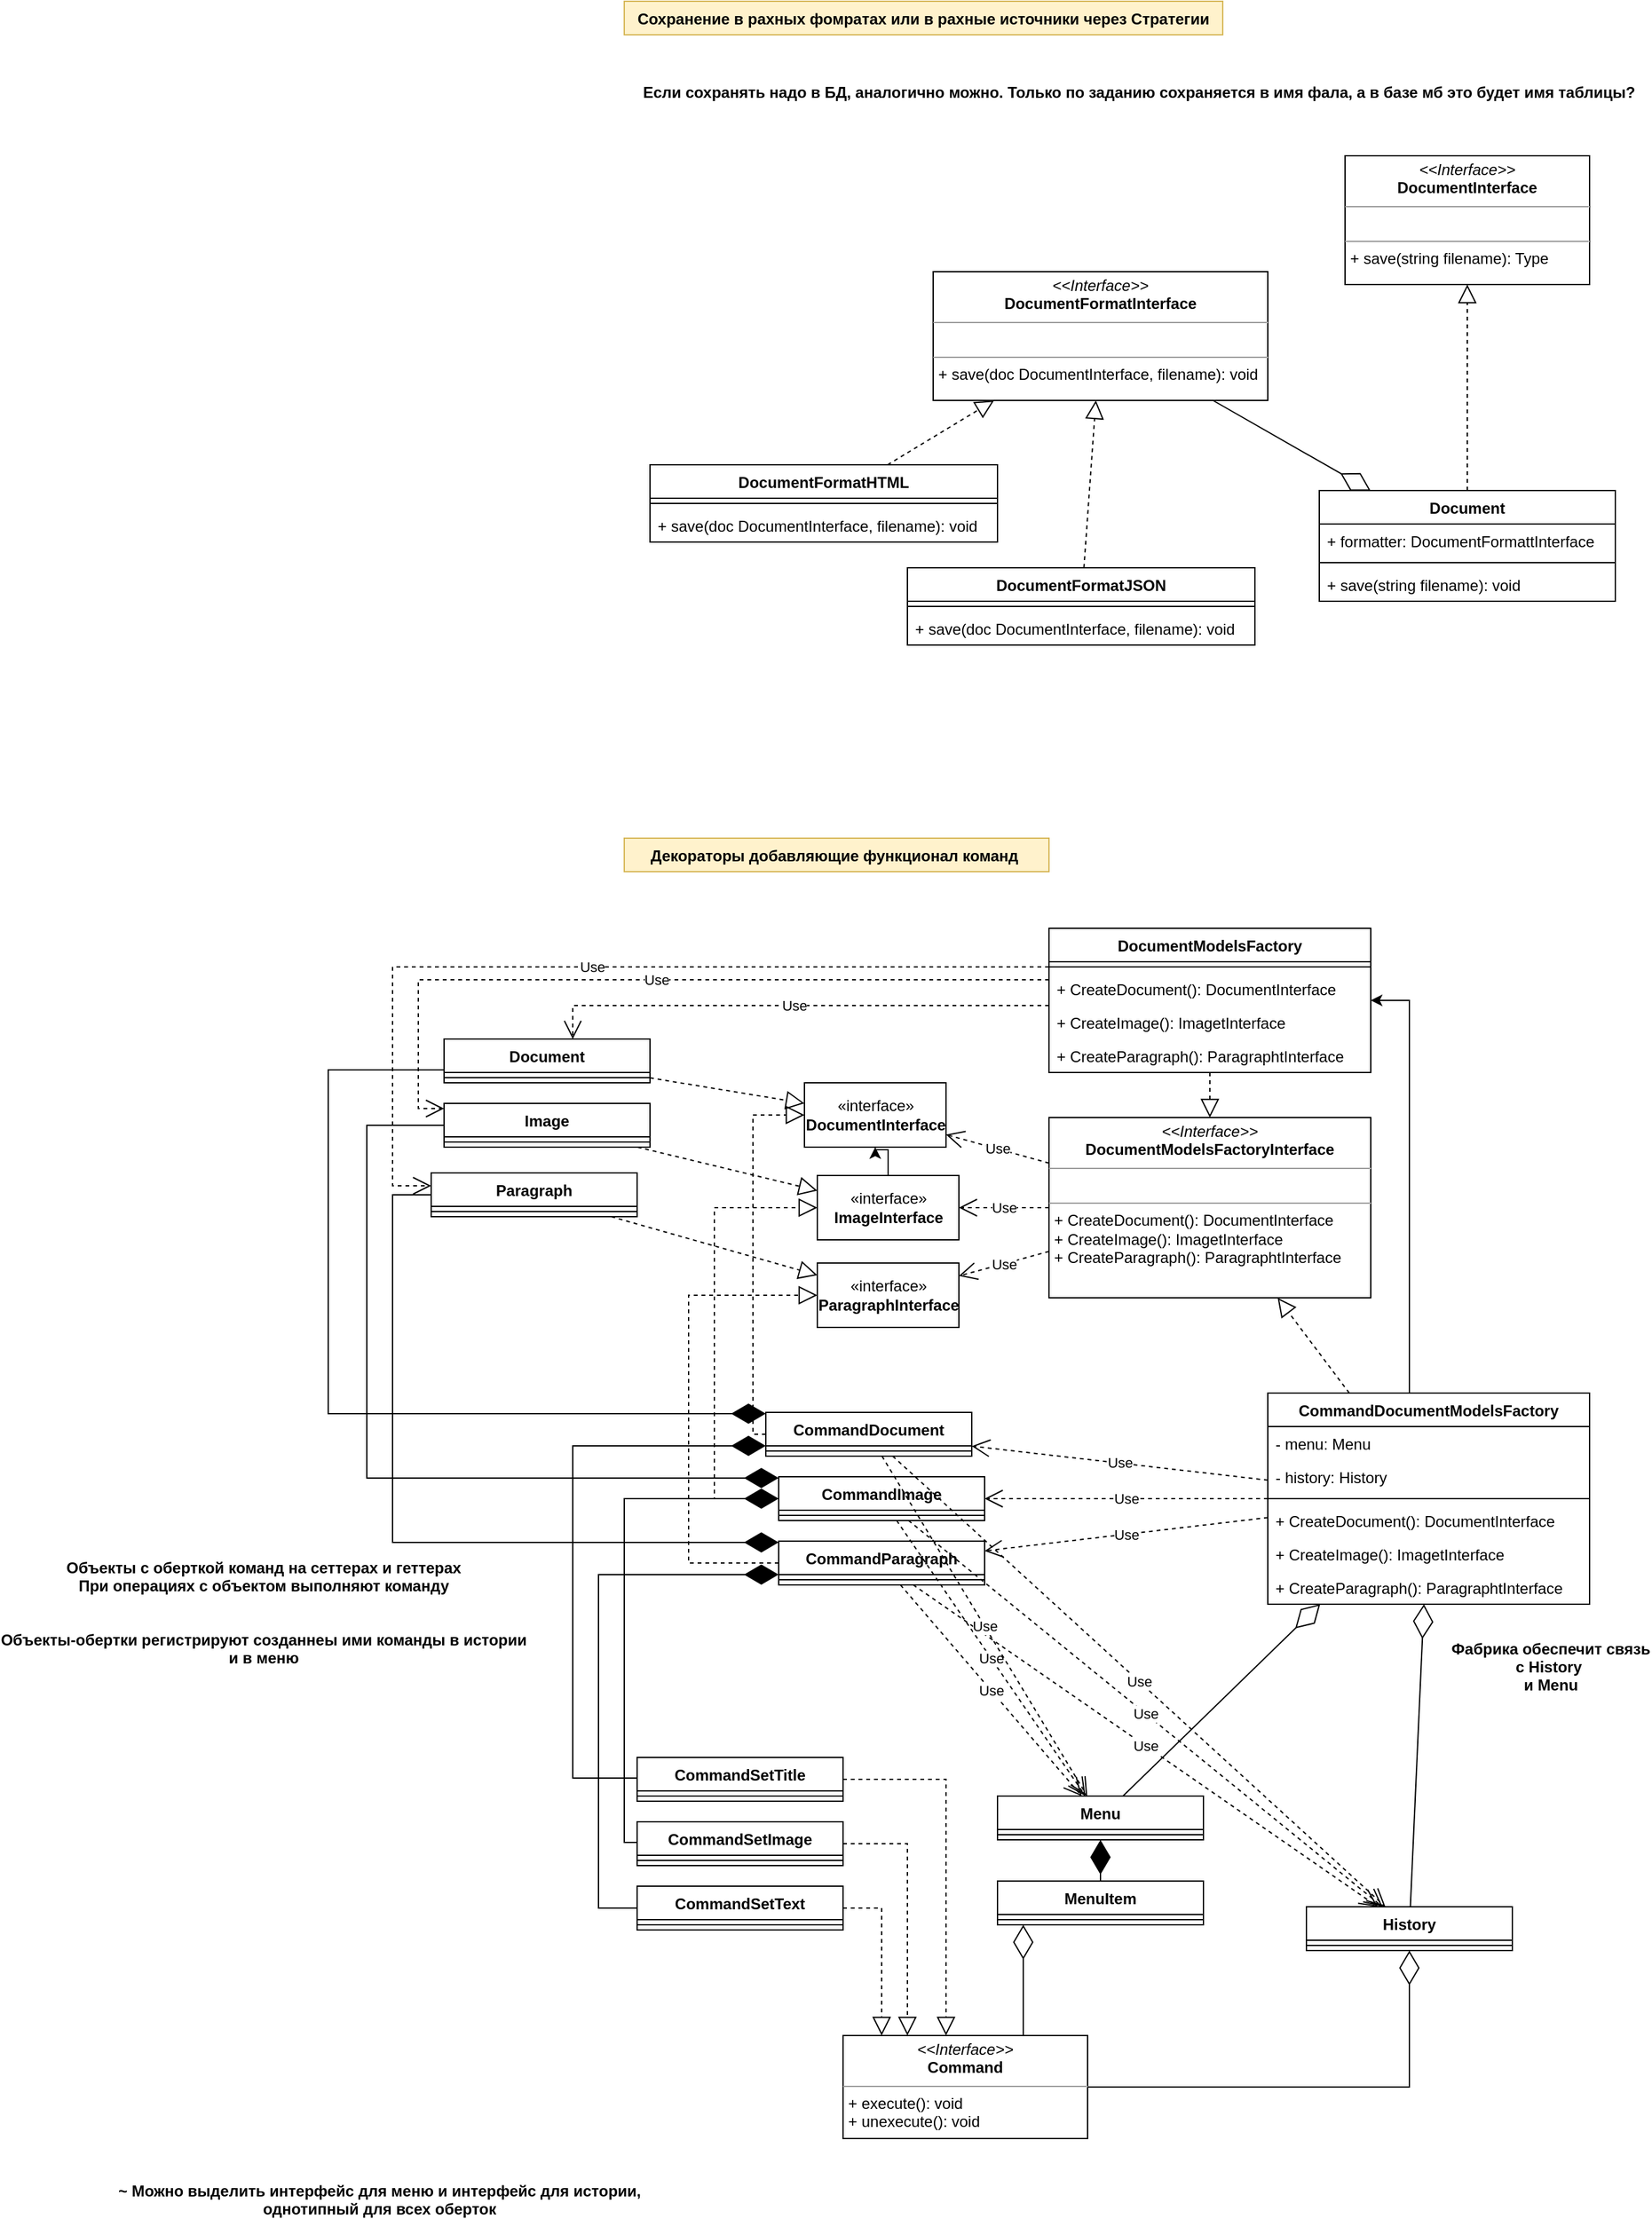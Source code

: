 <mxfile version="16.5.1" type="device"><diagram id="R9PoJc2wj7dkLljB4oai" name="Страница 1"><mxGraphModel dx="2177" dy="878" grid="1" gridSize="10" guides="1" tooltips="1" connect="1" arrows="1" fold="1" page="1" pageScale="1" pageWidth="827" pageHeight="1169" math="0" shadow="0"><root><mxCell id="0"/><mxCell id="1" parent="0"/><mxCell id="sxXUFVP2uivqQ1AIjl2Z-1" value="Document" style="swimlane;fontStyle=1;align=center;verticalAlign=top;childLayout=stackLayout;horizontal=1;startSize=26;horizontalStack=0;resizeParent=1;resizeParentMax=0;resizeLast=0;collapsible=1;marginBottom=0;" parent="1" vertex="1"><mxGeometry x="540" y="440" width="230" height="86" as="geometry"/></mxCell><mxCell id="sxXUFVP2uivqQ1AIjl2Z-2" value="+ formatter: DocumentFormattInterface" style="text;strokeColor=none;fillColor=none;align=left;verticalAlign=top;spacingLeft=4;spacingRight=4;overflow=hidden;rotatable=0;points=[[0,0.5],[1,0.5]];portConstraint=eastwest;" parent="sxXUFVP2uivqQ1AIjl2Z-1" vertex="1"><mxGeometry y="26" width="230" height="26" as="geometry"/></mxCell><mxCell id="sxXUFVP2uivqQ1AIjl2Z-3" value="" style="line;strokeWidth=1;fillColor=none;align=left;verticalAlign=middle;spacingTop=-1;spacingLeft=3;spacingRight=3;rotatable=0;labelPosition=right;points=[];portConstraint=eastwest;" parent="sxXUFVP2uivqQ1AIjl2Z-1" vertex="1"><mxGeometry y="52" width="230" height="8" as="geometry"/></mxCell><mxCell id="sxXUFVP2uivqQ1AIjl2Z-4" value="+ save(string filename): void" style="text;strokeColor=none;fillColor=none;align=left;verticalAlign=top;spacingLeft=4;spacingRight=4;overflow=hidden;rotatable=0;points=[[0,0.5],[1,0.5]];portConstraint=eastwest;" parent="sxXUFVP2uivqQ1AIjl2Z-1" vertex="1"><mxGeometry y="60" width="230" height="26" as="geometry"/></mxCell><mxCell id="sxXUFVP2uivqQ1AIjl2Z-5" value="&lt;p style=&quot;margin: 0px ; margin-top: 4px ; text-align: center&quot;&gt;&lt;i&gt;&amp;lt;&amp;lt;Interface&amp;gt;&amp;gt;&lt;/i&gt;&lt;br&gt;&lt;b&gt;DocumentInterface&lt;/b&gt;&lt;/p&gt;&lt;hr size=&quot;1&quot;&gt;&lt;p style=&quot;margin: 0px ; margin-left: 4px&quot;&gt;&lt;br&gt;&lt;/p&gt;&lt;hr size=&quot;1&quot;&gt;&lt;p style=&quot;margin: 0px ; margin-left: 4px&quot;&gt;+ save(string filename): Type&lt;br&gt;&lt;br&gt;&lt;/p&gt;" style="verticalAlign=top;align=left;overflow=fill;fontSize=12;fontFamily=Helvetica;html=1;" parent="1" vertex="1"><mxGeometry x="560" y="180" width="190" height="100" as="geometry"/></mxCell><mxCell id="sxXUFVP2uivqQ1AIjl2Z-6" value="&lt;p style=&quot;margin: 0px ; margin-top: 4px ; text-align: center&quot;&gt;&lt;i&gt;&amp;lt;&amp;lt;Interface&amp;gt;&amp;gt;&lt;/i&gt;&lt;br&gt;&lt;b&gt;DocumentFormatInterface&lt;/b&gt;&lt;/p&gt;&lt;hr size=&quot;1&quot;&gt;&lt;p style=&quot;margin: 0px ; margin-left: 4px&quot;&gt;&lt;br&gt;&lt;/p&gt;&lt;hr size=&quot;1&quot;&gt;&lt;p style=&quot;margin: 0px ; margin-left: 4px&quot;&gt;+ save(doc DocumentInterface, filename): void&lt;br&gt;&lt;br&gt;&lt;/p&gt;" style="verticalAlign=top;align=left;overflow=fill;fontSize=12;fontFamily=Helvetica;html=1;" parent="1" vertex="1"><mxGeometry x="240" y="270" width="260" height="100" as="geometry"/></mxCell><mxCell id="sxXUFVP2uivqQ1AIjl2Z-7" value="DocumentFormatHTML" style="swimlane;fontStyle=1;align=center;verticalAlign=top;childLayout=stackLayout;horizontal=1;startSize=26;horizontalStack=0;resizeParent=1;resizeParentMax=0;resizeLast=0;collapsible=1;marginBottom=0;" parent="1" vertex="1"><mxGeometry x="20" y="420" width="270" height="60" as="geometry"/></mxCell><mxCell id="sxXUFVP2uivqQ1AIjl2Z-9" value="" style="line;strokeWidth=1;fillColor=none;align=left;verticalAlign=middle;spacingTop=-1;spacingLeft=3;spacingRight=3;rotatable=0;labelPosition=right;points=[];portConstraint=eastwest;" parent="sxXUFVP2uivqQ1AIjl2Z-7" vertex="1"><mxGeometry y="26" width="270" height="8" as="geometry"/></mxCell><mxCell id="sxXUFVP2uivqQ1AIjl2Z-10" value="+ save(doc DocumentInterface, filename): void" style="text;strokeColor=none;fillColor=none;align=left;verticalAlign=top;spacingLeft=4;spacingRight=4;overflow=hidden;rotatable=0;points=[[0,0.5],[1,0.5]];portConstraint=eastwest;" parent="sxXUFVP2uivqQ1AIjl2Z-7" vertex="1"><mxGeometry y="34" width="270" height="26" as="geometry"/></mxCell><mxCell id="sxXUFVP2uivqQ1AIjl2Z-11" value="" style="endArrow=block;dashed=1;endFill=0;endSize=12;html=1;rounded=0;" parent="1" source="sxXUFVP2uivqQ1AIjl2Z-1" target="sxXUFVP2uivqQ1AIjl2Z-5" edge="1"><mxGeometry width="160" relative="1" as="geometry"><mxPoint x="330" y="450" as="sourcePoint"/><mxPoint x="490" y="450" as="targetPoint"/></mxGeometry></mxCell><mxCell id="sxXUFVP2uivqQ1AIjl2Z-12" value="" style="endArrow=block;dashed=1;endFill=0;endSize=12;html=1;rounded=0;" parent="1" source="sxXUFVP2uivqQ1AIjl2Z-7" target="sxXUFVP2uivqQ1AIjl2Z-6" edge="1"><mxGeometry width="160" relative="1" as="geometry"><mxPoint x="330" y="450" as="sourcePoint"/><mxPoint x="490" y="450" as="targetPoint"/></mxGeometry></mxCell><mxCell id="sxXUFVP2uivqQ1AIjl2Z-13" value="" style="endArrow=diamondThin;endFill=0;endSize=24;html=1;rounded=0;" parent="1" source="sxXUFVP2uivqQ1AIjl2Z-6" target="sxXUFVP2uivqQ1AIjl2Z-1" edge="1"><mxGeometry width="160" relative="1" as="geometry"><mxPoint x="330" y="450" as="sourcePoint"/><mxPoint x="490" y="450" as="targetPoint"/></mxGeometry></mxCell><mxCell id="sxXUFVP2uivqQ1AIjl2Z-14" value="DocumentFormatJSON" style="swimlane;fontStyle=1;align=center;verticalAlign=top;childLayout=stackLayout;horizontal=1;startSize=26;horizontalStack=0;resizeParent=1;resizeParentMax=0;resizeLast=0;collapsible=1;marginBottom=0;" parent="1" vertex="1"><mxGeometry x="220" y="500" width="270" height="60" as="geometry"/></mxCell><mxCell id="sxXUFVP2uivqQ1AIjl2Z-15" value="" style="line;strokeWidth=1;fillColor=none;align=left;verticalAlign=middle;spacingTop=-1;spacingLeft=3;spacingRight=3;rotatable=0;labelPosition=right;points=[];portConstraint=eastwest;" parent="sxXUFVP2uivqQ1AIjl2Z-14" vertex="1"><mxGeometry y="26" width="270" height="8" as="geometry"/></mxCell><mxCell id="sxXUFVP2uivqQ1AIjl2Z-16" value="+ save(doc DocumentInterface, filename): void" style="text;strokeColor=none;fillColor=none;align=left;verticalAlign=top;spacingLeft=4;spacingRight=4;overflow=hidden;rotatable=0;points=[[0,0.5],[1,0.5]];portConstraint=eastwest;" parent="sxXUFVP2uivqQ1AIjl2Z-14" vertex="1"><mxGeometry y="34" width="270" height="26" as="geometry"/></mxCell><mxCell id="sxXUFVP2uivqQ1AIjl2Z-23" value="" style="endArrow=block;dashed=1;endFill=0;endSize=12;html=1;rounded=0;" parent="1" source="sxXUFVP2uivqQ1AIjl2Z-14" target="sxXUFVP2uivqQ1AIjl2Z-6" edge="1"><mxGeometry width="160" relative="1" as="geometry"><mxPoint x="160" y="350" as="sourcePoint"/><mxPoint x="160" y="290" as="targetPoint"/></mxGeometry></mxCell><mxCell id="sxXUFVP2uivqQ1AIjl2Z-24" value="&#10;Если сохранять надо в БД, аналогично можно. Только по заданию сохраняется в имя фала, а в базе мб это будет имя таблицы?" style="text;align=center;fontStyle=1;verticalAlign=middle;spacingLeft=3;spacingRight=3;strokeColor=none;rotatable=0;points=[[0,0.5],[1,0.5]];portConstraint=eastwest;" parent="1" vertex="1"><mxGeometry x="360" y="110" width="80" height="26" as="geometry"/></mxCell><mxCell id="sxXUFVP2uivqQ1AIjl2Z-25" value="Декораторы добавляющие функционал команд " style="text;align=center;fontStyle=1;verticalAlign=middle;spacingLeft=3;spacingRight=3;strokeColor=#d6b656;rotatable=0;points=[[0,0.5],[1,0.5]];portConstraint=eastwest;fillColor=#fff2cc;" parent="1" vertex="1"><mxGeometry y="710" width="330" height="26" as="geometry"/></mxCell><mxCell id="sxXUFVP2uivqQ1AIjl2Z-26" value="DocumentModelsFactory" style="swimlane;fontStyle=1;align=center;verticalAlign=top;childLayout=stackLayout;horizontal=1;startSize=26;horizontalStack=0;resizeParent=1;resizeParentMax=0;resizeLast=0;collapsible=1;marginBottom=0;" parent="1" vertex="1"><mxGeometry x="330" y="780" width="250" height="112" as="geometry"/></mxCell><mxCell id="sxXUFVP2uivqQ1AIjl2Z-28" value="" style="line;strokeWidth=1;fillColor=none;align=left;verticalAlign=middle;spacingTop=-1;spacingLeft=3;spacingRight=3;rotatable=0;labelPosition=right;points=[];portConstraint=eastwest;" parent="sxXUFVP2uivqQ1AIjl2Z-26" vertex="1"><mxGeometry y="26" width="250" height="8" as="geometry"/></mxCell><mxCell id="sxXUFVP2uivqQ1AIjl2Z-29" value="+ CreateDocument(): DocumentInterface" style="text;strokeColor=none;fillColor=none;align=left;verticalAlign=top;spacingLeft=4;spacingRight=4;overflow=hidden;rotatable=0;points=[[0,0.5],[1,0.5]];portConstraint=eastwest;" parent="sxXUFVP2uivqQ1AIjl2Z-26" vertex="1"><mxGeometry y="34" width="250" height="26" as="geometry"/></mxCell><mxCell id="sxXUFVP2uivqQ1AIjl2Z-30" value="+ CreateImage(): ImagetInterface" style="text;strokeColor=none;fillColor=none;align=left;verticalAlign=top;spacingLeft=4;spacingRight=4;overflow=hidden;rotatable=0;points=[[0,0.5],[1,0.5]];portConstraint=eastwest;" parent="sxXUFVP2uivqQ1AIjl2Z-26" vertex="1"><mxGeometry y="60" width="250" height="26" as="geometry"/></mxCell><mxCell id="sxXUFVP2uivqQ1AIjl2Z-31" value="+ CreateParagraph(): ParagraphtInterface" style="text;strokeColor=none;fillColor=none;align=left;verticalAlign=top;spacingLeft=4;spacingRight=4;overflow=hidden;rotatable=0;points=[[0,0.5],[1,0.5]];portConstraint=eastwest;" parent="sxXUFVP2uivqQ1AIjl2Z-26" vertex="1"><mxGeometry y="86" width="250" height="26" as="geometry"/></mxCell><mxCell id="sxXUFVP2uivqQ1AIjl2Z-32" value="«interface»&lt;br&gt;&lt;b&gt;DocumentInterface&lt;/b&gt;" style="html=1;" parent="1" vertex="1"><mxGeometry x="140" y="900" width="110" height="50" as="geometry"/></mxCell><mxCell id="hcjFdNV4UyZcPyyLF2f_-65" value="" style="edgeStyle=orthogonalEdgeStyle;rounded=0;orthogonalLoop=1;jettySize=auto;html=1;" edge="1" parent="1" source="sxXUFVP2uivqQ1AIjl2Z-33" target="sxXUFVP2uivqQ1AIjl2Z-32"><mxGeometry relative="1" as="geometry"/></mxCell><mxCell id="sxXUFVP2uivqQ1AIjl2Z-33" value="«interface»&lt;br&gt;&lt;b&gt;ImageInterface&lt;/b&gt;" style="html=1;" parent="1" vertex="1"><mxGeometry x="150" y="972" width="110" height="50" as="geometry"/></mxCell><mxCell id="sxXUFVP2uivqQ1AIjl2Z-34" value="«interface»&lt;br&gt;&lt;b&gt;ParagraphInterface&lt;/b&gt;" style="html=1;" parent="1" vertex="1"><mxGeometry x="150" y="1040" width="110" height="50" as="geometry"/></mxCell><mxCell id="sxXUFVP2uivqQ1AIjl2Z-38" value="&lt;p style=&quot;margin: 0px ; margin-top: 4px ; text-align: center&quot;&gt;&lt;i&gt;&amp;lt;&amp;lt;Interface&amp;gt;&amp;gt;&lt;/i&gt;&lt;br&gt;&lt;span style=&quot;font-weight: 700&quot;&gt;DocumentModelsFactoryInterface&lt;/span&gt;&lt;br&gt;&lt;/p&gt;&lt;hr size=&quot;1&quot;&gt;&lt;p style=&quot;margin: 0px ; margin-left: 4px&quot;&gt;&lt;br&gt;&lt;/p&gt;&lt;hr size=&quot;1&quot;&gt;&lt;p style=&quot;margin: 0px ; margin-left: 4px&quot;&gt;+ CreateDocument(): DocumentInterface&lt;br&gt;+ CreateImage(): ImagetInterface&lt;br&gt;+ CreateParagraph(): ParagraphtInterface&lt;br&gt;&lt;/p&gt;" style="verticalAlign=top;align=left;overflow=fill;fontSize=12;fontFamily=Helvetica;html=1;" parent="1" vertex="1"><mxGeometry x="330" y="927" width="250" height="140" as="geometry"/></mxCell><mxCell id="sxXUFVP2uivqQ1AIjl2Z-76" style="edgeStyle=orthogonalEdgeStyle;rounded=0;orthogonalLoop=1;jettySize=auto;html=1;" parent="1" source="sxXUFVP2uivqQ1AIjl2Z-39" target="sxXUFVP2uivqQ1AIjl2Z-26" edge="1"><mxGeometry relative="1" as="geometry"><Array as="points"><mxPoint x="610" y="1187"/><mxPoint x="610" y="836"/></Array></mxGeometry></mxCell><mxCell id="sxXUFVP2uivqQ1AIjl2Z-39" value="CommandDocumentModelsFactory" style="swimlane;fontStyle=1;align=center;verticalAlign=top;childLayout=stackLayout;horizontal=1;startSize=26;horizontalStack=0;resizeParent=1;resizeParentMax=0;resizeLast=0;collapsible=1;marginBottom=0;" parent="1" vertex="1"><mxGeometry x="500" y="1141" width="250" height="164" as="geometry"/></mxCell><mxCell id="hcjFdNV4UyZcPyyLF2f_-67" value="- menu: Menu" style="text;strokeColor=none;fillColor=none;align=left;verticalAlign=top;spacingLeft=4;spacingRight=4;overflow=hidden;rotatable=0;points=[[0,0.5],[1,0.5]];portConstraint=eastwest;" vertex="1" parent="sxXUFVP2uivqQ1AIjl2Z-39"><mxGeometry y="26" width="250" height="26" as="geometry"/></mxCell><mxCell id="hcjFdNV4UyZcPyyLF2f_-68" value="- history: History" style="text;strokeColor=none;fillColor=none;align=left;verticalAlign=top;spacingLeft=4;spacingRight=4;overflow=hidden;rotatable=0;points=[[0,0.5],[1,0.5]];portConstraint=eastwest;" vertex="1" parent="sxXUFVP2uivqQ1AIjl2Z-39"><mxGeometry y="52" width="250" height="26" as="geometry"/></mxCell><mxCell id="sxXUFVP2uivqQ1AIjl2Z-40" value="" style="line;strokeWidth=1;fillColor=none;align=left;verticalAlign=middle;spacingTop=-1;spacingLeft=3;spacingRight=3;rotatable=0;labelPosition=right;points=[];portConstraint=eastwest;" parent="sxXUFVP2uivqQ1AIjl2Z-39" vertex="1"><mxGeometry y="78" width="250" height="8" as="geometry"/></mxCell><mxCell id="sxXUFVP2uivqQ1AIjl2Z-41" value="+ CreateDocument(): DocumentInterface" style="text;strokeColor=none;fillColor=none;align=left;verticalAlign=top;spacingLeft=4;spacingRight=4;overflow=hidden;rotatable=0;points=[[0,0.5],[1,0.5]];portConstraint=eastwest;" parent="sxXUFVP2uivqQ1AIjl2Z-39" vertex="1"><mxGeometry y="86" width="250" height="26" as="geometry"/></mxCell><mxCell id="sxXUFVP2uivqQ1AIjl2Z-42" value="+ CreateImage(): ImagetInterface" style="text;strokeColor=none;fillColor=none;align=left;verticalAlign=top;spacingLeft=4;spacingRight=4;overflow=hidden;rotatable=0;points=[[0,0.5],[1,0.5]];portConstraint=eastwest;" parent="sxXUFVP2uivqQ1AIjl2Z-39" vertex="1"><mxGeometry y="112" width="250" height="26" as="geometry"/></mxCell><mxCell id="sxXUFVP2uivqQ1AIjl2Z-43" value="+ CreateParagraph(): ParagraphtInterface" style="text;strokeColor=none;fillColor=none;align=left;verticalAlign=top;spacingLeft=4;spacingRight=4;overflow=hidden;rotatable=0;points=[[0,0.5],[1,0.5]];portConstraint=eastwest;" parent="sxXUFVP2uivqQ1AIjl2Z-39" vertex="1"><mxGeometry y="138" width="250" height="26" as="geometry"/></mxCell><mxCell id="sxXUFVP2uivqQ1AIjl2Z-44" value="" style="endArrow=block;dashed=1;endFill=0;endSize=12;html=1;rounded=0;" parent="1" source="sxXUFVP2uivqQ1AIjl2Z-26" target="sxXUFVP2uivqQ1AIjl2Z-38" edge="1"><mxGeometry width="160" relative="1" as="geometry"><mxPoint x="470" y="900" as="sourcePoint"/><mxPoint x="630" y="900" as="targetPoint"/></mxGeometry></mxCell><mxCell id="sxXUFVP2uivqQ1AIjl2Z-45" value="" style="endArrow=block;dashed=1;endFill=0;endSize=12;html=1;rounded=0;" parent="1" source="sxXUFVP2uivqQ1AIjl2Z-39" target="sxXUFVP2uivqQ1AIjl2Z-38" edge="1"><mxGeometry width="160" relative="1" as="geometry"><mxPoint x="660" y="999.078" as="sourcePoint"/><mxPoint x="590" y="1001.922" as="targetPoint"/></mxGeometry></mxCell><mxCell id="sxXUFVP2uivqQ1AIjl2Z-49" value="Document" style="swimlane;fontStyle=1;align=center;verticalAlign=top;childLayout=stackLayout;horizontal=1;startSize=26;horizontalStack=0;resizeParent=1;resizeParentMax=0;resizeLast=0;collapsible=1;marginBottom=0;" parent="1" vertex="1"><mxGeometry x="-140" y="866" width="160" height="34" as="geometry"/></mxCell><mxCell id="sxXUFVP2uivqQ1AIjl2Z-51" value="" style="line;strokeWidth=1;fillColor=none;align=left;verticalAlign=middle;spacingTop=-1;spacingLeft=3;spacingRight=3;rotatable=0;labelPosition=right;points=[];portConstraint=eastwest;" parent="sxXUFVP2uivqQ1AIjl2Z-49" vertex="1"><mxGeometry y="26" width="160" height="8" as="geometry"/></mxCell><mxCell id="sxXUFVP2uivqQ1AIjl2Z-53" value="Image" style="swimlane;fontStyle=1;align=center;verticalAlign=top;childLayout=stackLayout;horizontal=1;startSize=26;horizontalStack=0;resizeParent=1;resizeParentMax=0;resizeLast=0;collapsible=1;marginBottom=0;" parent="1" vertex="1"><mxGeometry x="-140" y="916" width="160" height="34" as="geometry"/></mxCell><mxCell id="sxXUFVP2uivqQ1AIjl2Z-54" value="" style="line;strokeWidth=1;fillColor=none;align=left;verticalAlign=middle;spacingTop=-1;spacingLeft=3;spacingRight=3;rotatable=0;labelPosition=right;points=[];portConstraint=eastwest;" parent="sxXUFVP2uivqQ1AIjl2Z-53" vertex="1"><mxGeometry y="26" width="160" height="8" as="geometry"/></mxCell><mxCell id="sxXUFVP2uivqQ1AIjl2Z-57" value="" style="endArrow=block;dashed=1;endFill=0;endSize=12;html=1;rounded=0;" parent="1" source="sxXUFVP2uivqQ1AIjl2Z-49" target="sxXUFVP2uivqQ1AIjl2Z-32" edge="1"><mxGeometry width="160" relative="1" as="geometry"><mxPoint x="465" y="1140" as="sourcePoint"/><mxPoint x="465" y="1077" as="targetPoint"/></mxGeometry></mxCell><mxCell id="sxXUFVP2uivqQ1AIjl2Z-59" value="" style="endArrow=block;dashed=1;endFill=0;endSize=12;html=1;rounded=0;" parent="1" source="sxXUFVP2uivqQ1AIjl2Z-53" target="sxXUFVP2uivqQ1AIjl2Z-33" edge="1"><mxGeometry width="160" relative="1" as="geometry"><mxPoint x="100" y="935" as="sourcePoint"/><mxPoint x="150" y="935" as="targetPoint"/></mxGeometry></mxCell><mxCell id="sxXUFVP2uivqQ1AIjl2Z-60" value="" style="endArrow=block;dashed=1;endFill=0;endSize=12;html=1;rounded=0;" parent="1" source="sxXUFVP2uivqQ1AIjl2Z-55" target="sxXUFVP2uivqQ1AIjl2Z-34" edge="1"><mxGeometry width="160" relative="1" as="geometry"><mxPoint x="90" y="1007" as="sourcePoint"/><mxPoint x="150" y="1007" as="targetPoint"/></mxGeometry></mxCell><mxCell id="sxXUFVP2uivqQ1AIjl2Z-64" value="CommandDocument" style="swimlane;fontStyle=1;align=center;verticalAlign=top;childLayout=stackLayout;horizontal=1;startSize=26;horizontalStack=0;resizeParent=1;resizeParentMax=0;resizeLast=0;collapsible=1;marginBottom=0;" parent="1" vertex="1"><mxGeometry x="110" y="1156" width="160" height="34" as="geometry"/></mxCell><mxCell id="sxXUFVP2uivqQ1AIjl2Z-65" value="" style="line;strokeWidth=1;fillColor=none;align=left;verticalAlign=middle;spacingTop=-1;spacingLeft=3;spacingRight=3;rotatable=0;labelPosition=right;points=[];portConstraint=eastwest;" parent="sxXUFVP2uivqQ1AIjl2Z-64" vertex="1"><mxGeometry y="26" width="160" height="8" as="geometry"/></mxCell><mxCell id="sxXUFVP2uivqQ1AIjl2Z-66" value="CommandImage" style="swimlane;fontStyle=1;align=center;verticalAlign=top;childLayout=stackLayout;horizontal=1;startSize=26;horizontalStack=0;resizeParent=1;resizeParentMax=0;resizeLast=0;collapsible=1;marginBottom=0;" parent="1" vertex="1"><mxGeometry x="120" y="1206" width="160" height="34" as="geometry"/></mxCell><mxCell id="sxXUFVP2uivqQ1AIjl2Z-67" value="" style="line;strokeWidth=1;fillColor=none;align=left;verticalAlign=middle;spacingTop=-1;spacingLeft=3;spacingRight=3;rotatable=0;labelPosition=right;points=[];portConstraint=eastwest;" parent="sxXUFVP2uivqQ1AIjl2Z-66" vertex="1"><mxGeometry y="26" width="160" height="8" as="geometry"/></mxCell><mxCell id="sxXUFVP2uivqQ1AIjl2Z-68" value="CommandParagraph" style="swimlane;fontStyle=1;align=center;verticalAlign=top;childLayout=stackLayout;horizontal=1;startSize=26;horizontalStack=0;resizeParent=1;resizeParentMax=0;resizeLast=0;collapsible=1;marginBottom=0;" parent="1" vertex="1"><mxGeometry x="120" y="1256" width="160" height="34" as="geometry"/></mxCell><mxCell id="sxXUFVP2uivqQ1AIjl2Z-69" value="" style="line;strokeWidth=1;fillColor=none;align=left;verticalAlign=middle;spacingTop=-1;spacingLeft=3;spacingRight=3;rotatable=0;labelPosition=right;points=[];portConstraint=eastwest;" parent="sxXUFVP2uivqQ1AIjl2Z-68" vertex="1"><mxGeometry y="26" width="160" height="8" as="geometry"/></mxCell><mxCell id="sxXUFVP2uivqQ1AIjl2Z-70" value="" style="endArrow=block;dashed=1;endFill=0;endSize=12;html=1;rounded=0;edgeStyle=orthogonalEdgeStyle;" parent="1" source="sxXUFVP2uivqQ1AIjl2Z-64" target="sxXUFVP2uivqQ1AIjl2Z-32" edge="1"><mxGeometry width="160" relative="1" as="geometry"><mxPoint x="90" y="935" as="sourcePoint"/><mxPoint x="150" y="935" as="targetPoint"/><Array as="points"><mxPoint x="100" y="1173"/><mxPoint x="100" y="925"/></Array></mxGeometry></mxCell><mxCell id="sxXUFVP2uivqQ1AIjl2Z-71" value="" style="endArrow=block;dashed=1;endFill=0;endSize=12;html=1;rounded=0;edgeStyle=orthogonalEdgeStyle;" parent="1" source="sxXUFVP2uivqQ1AIjl2Z-66" target="sxXUFVP2uivqQ1AIjl2Z-33" edge="1"><mxGeometry width="160" relative="1" as="geometry"><mxPoint x="25.637" y="1130" as="sourcePoint"/><mxPoint x="182.005" y="960" as="targetPoint"/><Array as="points"><mxPoint x="70" y="1223"/><mxPoint x="70" y="997"/></Array></mxGeometry></mxCell><mxCell id="sxXUFVP2uivqQ1AIjl2Z-72" value="" style="endArrow=block;dashed=1;endFill=0;endSize=12;html=1;rounded=0;edgeStyle=orthogonalEdgeStyle;" parent="1" source="sxXUFVP2uivqQ1AIjl2Z-68" target="sxXUFVP2uivqQ1AIjl2Z-34" edge="1"><mxGeometry width="160" relative="1" as="geometry"><mxPoint x="35.637" y="1140" as="sourcePoint"/><mxPoint x="192.005" y="970" as="targetPoint"/><Array as="points"><mxPoint x="50" y="1273"/><mxPoint x="50" y="1065"/></Array></mxGeometry></mxCell><mxCell id="sxXUFVP2uivqQ1AIjl2Z-77" value="Объекты с оберткой команд на сеттерах и геттерах&#10;При операциях с объектом выполняют команду&#10;&#10;&#10;Объекты-обертки регистрируют созданнеы ими команды в истории &#10;и в меню&#10;" style="text;align=center;fontStyle=1;verticalAlign=middle;spacingLeft=3;spacingRight=3;strokeColor=none;rotatable=0;points=[[0,0.5],[1,0.5]];portConstraint=eastwest;" parent="1" vertex="1"><mxGeometry x="-320" y="1305" width="80" height="26" as="geometry"/></mxCell><mxCell id="hcjFdNV4UyZcPyyLF2f_-1" value="" style="endArrow=diamondThin;endFill=1;endSize=24;html=1;rounded=0;edgeStyle=orthogonalEdgeStyle;" edge="1" parent="1" source="sxXUFVP2uivqQ1AIjl2Z-55" target="sxXUFVP2uivqQ1AIjl2Z-68"><mxGeometry width="160" relative="1" as="geometry"><mxPoint x="130" y="1100" as="sourcePoint"/><mxPoint x="290" y="1100" as="targetPoint"/><Array as="points"><mxPoint x="-180" y="987"/><mxPoint x="-180" y="1257"/></Array></mxGeometry></mxCell><mxCell id="hcjFdNV4UyZcPyyLF2f_-2" value="" style="endArrow=diamondThin;endFill=1;endSize=24;html=1;rounded=0;edgeStyle=orthogonalEdgeStyle;" edge="1" parent="1" source="sxXUFVP2uivqQ1AIjl2Z-53" target="sxXUFVP2uivqQ1AIjl2Z-66"><mxGeometry width="160" relative="1" as="geometry"><mxPoint x="-110.0" y="1067" as="sourcePoint"/><mxPoint x="-70.0" y="1247.0" as="targetPoint"/><Array as="points"><mxPoint x="-200" y="933"/><mxPoint x="-200" y="1207"/></Array></mxGeometry></mxCell><mxCell id="hcjFdNV4UyZcPyyLF2f_-3" value="" style="endArrow=diamondThin;endFill=1;endSize=24;html=1;rounded=0;edgeStyle=orthogonalEdgeStyle;" edge="1" parent="1" source="sxXUFVP2uivqQ1AIjl2Z-49" target="sxXUFVP2uivqQ1AIjl2Z-64"><mxGeometry width="160" relative="1" as="geometry"><mxPoint x="-110.0" y="1080.0" as="sourcePoint"/><mxPoint x="-70.0" y="1247.0" as="targetPoint"/><Array as="points"><mxPoint x="-230" y="890"/><mxPoint x="-230" y="1157"/></Array></mxGeometry></mxCell><mxCell id="hcjFdNV4UyZcPyyLF2f_-4" value="History" style="swimlane;fontStyle=1;align=center;verticalAlign=top;childLayout=stackLayout;horizontal=1;startSize=26;horizontalStack=0;resizeParent=1;resizeParentMax=0;resizeLast=0;collapsible=1;marginBottom=0;" vertex="1" parent="1"><mxGeometry x="530" y="1540" width="160" height="34" as="geometry"/></mxCell><mxCell id="hcjFdNV4UyZcPyyLF2f_-6" value="" style="line;strokeWidth=1;fillColor=none;align=left;verticalAlign=middle;spacingTop=-1;spacingLeft=3;spacingRight=3;rotatable=0;labelPosition=right;points=[];portConstraint=eastwest;" vertex="1" parent="hcjFdNV4UyZcPyyLF2f_-4"><mxGeometry y="26" width="160" height="8" as="geometry"/></mxCell><mxCell id="hcjFdNV4UyZcPyyLF2f_-9" value="Фабрика обеспечит связь &#10;с History &#10;и Menu" style="text;align=center;fontStyle=1;verticalAlign=middle;spacingLeft=3;spacingRight=3;strokeColor=none;rotatable=0;points=[[0,0.5],[1,0.5]];portConstraint=eastwest;" vertex="1" parent="1"><mxGeometry x="680" y="1340" width="80" height="26" as="geometry"/></mxCell><mxCell id="hcjFdNV4UyZcPyyLF2f_-10" value="Menu" style="swimlane;fontStyle=1;align=center;verticalAlign=top;childLayout=stackLayout;horizontal=1;startSize=26;horizontalStack=0;resizeParent=1;resizeParentMax=0;resizeLast=0;collapsible=1;marginBottom=0;" vertex="1" parent="1"><mxGeometry x="290" y="1454" width="160" height="34" as="geometry"/></mxCell><mxCell id="hcjFdNV4UyZcPyyLF2f_-11" value="" style="line;strokeWidth=1;fillColor=none;align=left;verticalAlign=middle;spacingTop=-1;spacingLeft=3;spacingRight=3;rotatable=0;labelPosition=right;points=[];portConstraint=eastwest;" vertex="1" parent="hcjFdNV4UyZcPyyLF2f_-10"><mxGeometry y="26" width="160" height="8" as="geometry"/></mxCell><mxCell id="hcjFdNV4UyZcPyyLF2f_-16" value="CommandSetImage" style="swimlane;fontStyle=1;align=center;verticalAlign=top;childLayout=stackLayout;horizontal=1;startSize=26;horizontalStack=0;resizeParent=1;resizeParentMax=0;resizeLast=0;collapsible=1;marginBottom=0;" vertex="1" parent="1"><mxGeometry x="10" y="1474" width="160" height="34" as="geometry"/></mxCell><mxCell id="hcjFdNV4UyZcPyyLF2f_-18" value="" style="line;strokeWidth=1;fillColor=none;align=left;verticalAlign=middle;spacingTop=-1;spacingLeft=3;spacingRight=3;rotatable=0;labelPosition=right;points=[];portConstraint=eastwest;" vertex="1" parent="hcjFdNV4UyZcPyyLF2f_-16"><mxGeometry y="26" width="160" height="8" as="geometry"/></mxCell><mxCell id="hcjFdNV4UyZcPyyLF2f_-20" value="" style="endArrow=block;dashed=1;endFill=0;endSize=12;html=1;rounded=0;edgeStyle=orthogonalEdgeStyle;" edge="1" parent="1" source="hcjFdNV4UyZcPyyLF2f_-16" target="hcjFdNV4UyZcPyyLF2f_-21"><mxGeometry width="160" relative="1" as="geometry"><mxPoint x="29.273" y="1230.0" as="sourcePoint"/><mxPoint x="2.119" y="1540" as="targetPoint"/><Array as="points"><mxPoint x="220" y="1491"/></Array></mxGeometry></mxCell><mxCell id="hcjFdNV4UyZcPyyLF2f_-21" value="&lt;p style=&quot;margin: 0px ; margin-top: 4px ; text-align: center&quot;&gt;&lt;i&gt;&amp;lt;&amp;lt;Interface&amp;gt;&amp;gt;&lt;/i&gt;&lt;br&gt;&lt;b&gt;Command&lt;/b&gt;&lt;/p&gt;&lt;hr size=&quot;1&quot;&gt;&lt;p style=&quot;margin: 0px ; margin-left: 4px&quot;&gt;&lt;/p&gt;&lt;p style=&quot;margin: 0px ; margin-left: 4px&quot;&gt;+ execute(): void&lt;br&gt;+ unexecute(): void&lt;/p&gt;" style="verticalAlign=top;align=left;overflow=fill;fontSize=12;fontFamily=Helvetica;html=1;" vertex="1" parent="1"><mxGeometry x="170" y="1640" width="190" height="80" as="geometry"/></mxCell><mxCell id="hcjFdNV4UyZcPyyLF2f_-22" value="" style="endArrow=diamondThin;endFill=0;endSize=24;html=1;rounded=0;edgeStyle=orthogonalEdgeStyle;" edge="1" parent="1" source="hcjFdNV4UyZcPyyLF2f_-21" target="hcjFdNV4UyZcPyyLF2f_-4"><mxGeometry width="160" relative="1" as="geometry"><mxPoint x="120" y="1310" as="sourcePoint"/><mxPoint x="280" y="1310" as="targetPoint"/></mxGeometry></mxCell><mxCell id="hcjFdNV4UyZcPyyLF2f_-23" value="MenuItem" style="swimlane;fontStyle=1;align=center;verticalAlign=top;childLayout=stackLayout;horizontal=1;startSize=26;horizontalStack=0;resizeParent=1;resizeParentMax=0;resizeLast=0;collapsible=1;marginBottom=0;" vertex="1" parent="1"><mxGeometry x="290" y="1520" width="160" height="34" as="geometry"/></mxCell><mxCell id="hcjFdNV4UyZcPyyLF2f_-24" value="" style="line;strokeWidth=1;fillColor=none;align=left;verticalAlign=middle;spacingTop=-1;spacingLeft=3;spacingRight=3;rotatable=0;labelPosition=right;points=[];portConstraint=eastwest;" vertex="1" parent="hcjFdNV4UyZcPyyLF2f_-23"><mxGeometry y="26" width="160" height="8" as="geometry"/></mxCell><mxCell id="hcjFdNV4UyZcPyyLF2f_-26" value="" style="endArrow=diamondThin;endFill=1;endSize=24;html=1;rounded=0;" edge="1" parent="1" source="hcjFdNV4UyZcPyyLF2f_-23" target="hcjFdNV4UyZcPyyLF2f_-10"><mxGeometry width="160" relative="1" as="geometry"><mxPoint x="330" y="1340" as="sourcePoint"/><mxPoint x="490" y="1340" as="targetPoint"/></mxGeometry></mxCell><mxCell id="hcjFdNV4UyZcPyyLF2f_-27" value="CommandSetTitle" style="swimlane;fontStyle=1;align=center;verticalAlign=top;childLayout=stackLayout;horizontal=1;startSize=26;horizontalStack=0;resizeParent=1;resizeParentMax=0;resizeLast=0;collapsible=1;marginBottom=0;" vertex="1" parent="1"><mxGeometry x="10" y="1424" width="160" height="34" as="geometry"/></mxCell><mxCell id="hcjFdNV4UyZcPyyLF2f_-28" value="" style="line;strokeWidth=1;fillColor=none;align=left;verticalAlign=middle;spacingTop=-1;spacingLeft=3;spacingRight=3;rotatable=0;labelPosition=right;points=[];portConstraint=eastwest;" vertex="1" parent="hcjFdNV4UyZcPyyLF2f_-27"><mxGeometry y="26" width="160" height="8" as="geometry"/></mxCell><mxCell id="hcjFdNV4UyZcPyyLF2f_-30" value="CommandSetText" style="swimlane;fontStyle=1;align=center;verticalAlign=top;childLayout=stackLayout;horizontal=1;startSize=26;horizontalStack=0;resizeParent=1;resizeParentMax=0;resizeLast=0;collapsible=1;marginBottom=0;" vertex="1" parent="1"><mxGeometry x="10" y="1524" width="160" height="34" as="geometry"/></mxCell><mxCell id="hcjFdNV4UyZcPyyLF2f_-31" value="" style="line;strokeWidth=1;fillColor=none;align=left;verticalAlign=middle;spacingTop=-1;spacingLeft=3;spacingRight=3;rotatable=0;labelPosition=right;points=[];portConstraint=eastwest;" vertex="1" parent="hcjFdNV4UyZcPyyLF2f_-30"><mxGeometry y="26" width="160" height="8" as="geometry"/></mxCell><mxCell id="hcjFdNV4UyZcPyyLF2f_-33" value="" style="endArrow=diamondThin;endFill=1;endSize=24;html=1;rounded=0;edgeStyle=orthogonalEdgeStyle;" edge="1" parent="1" source="hcjFdNV4UyZcPyyLF2f_-30" target="sxXUFVP2uivqQ1AIjl2Z-68"><mxGeometry width="160" relative="1" as="geometry"><mxPoint x="200" y="1270" as="sourcePoint"/><mxPoint x="360" y="1270" as="targetPoint"/><Array as="points"><mxPoint x="-20" y="1541"/><mxPoint x="-20" y="1282"/></Array></mxGeometry></mxCell><mxCell id="hcjFdNV4UyZcPyyLF2f_-34" value="" style="endArrow=diamondThin;endFill=1;endSize=24;html=1;rounded=0;edgeStyle=orthogonalEdgeStyle;" edge="1" parent="1" source="hcjFdNV4UyZcPyyLF2f_-16" target="sxXUFVP2uivqQ1AIjl2Z-66"><mxGeometry width="160" relative="1" as="geometry"><mxPoint x="207.407" y="1500" as="sourcePoint"/><mxPoint x="32.593" y="1264.0" as="targetPoint"/><Array as="points"><mxPoint y="1490"/><mxPoint y="1223"/></Array></mxGeometry></mxCell><mxCell id="hcjFdNV4UyZcPyyLF2f_-35" value="" style="endArrow=diamondThin;endFill=1;endSize=24;html=1;rounded=0;edgeStyle=orthogonalEdgeStyle;" edge="1" parent="1" source="hcjFdNV4UyZcPyyLF2f_-27" target="sxXUFVP2uivqQ1AIjl2Z-64"><mxGeometry width="160" relative="1" as="geometry"><mxPoint x="217.407" y="1510" as="sourcePoint"/><mxPoint x="42.593" y="1274.0" as="targetPoint"/><Array as="points"><mxPoint x="-40" y="1440"/><mxPoint x="-40" y="1182"/></Array></mxGeometry></mxCell><mxCell id="hcjFdNV4UyZcPyyLF2f_-36" value="" style="endArrow=block;dashed=1;endFill=0;endSize=12;html=1;rounded=0;edgeStyle=orthogonalEdgeStyle;" edge="1" parent="1" source="hcjFdNV4UyZcPyyLF2f_-30" target="hcjFdNV4UyZcPyyLF2f_-21"><mxGeometry width="160" relative="1" as="geometry"><mxPoint x="282.967" y="1420.0" as="sourcePoint"/><mxPoint x="375" y="1456.413" as="targetPoint"/><Array as="points"><mxPoint x="200" y="1541"/></Array></mxGeometry></mxCell><mxCell id="hcjFdNV4UyZcPyyLF2f_-37" value="" style="endArrow=diamondThin;endFill=0;endSize=24;html=1;rounded=0;" edge="1" parent="1" source="hcjFdNV4UyZcPyyLF2f_-4" target="sxXUFVP2uivqQ1AIjl2Z-39"><mxGeometry width="160" relative="1" as="geometry"><mxPoint x="537.2" y="1253" as="sourcePoint"/><mxPoint x="629.6" y="1330.0" as="targetPoint"/></mxGeometry></mxCell><mxCell id="hcjFdNV4UyZcPyyLF2f_-38" value="" style="endArrow=diamondThin;endFill=0;endSize=24;html=1;rounded=0;" edge="1" parent="1" source="hcjFdNV4UyZcPyyLF2f_-10" target="sxXUFVP2uivqQ1AIjl2Z-39"><mxGeometry width="160" relative="1" as="geometry"><mxPoint x="470" y="1330.0" as="sourcePoint"/><mxPoint x="470" y="1253" as="targetPoint"/></mxGeometry></mxCell><mxCell id="hcjFdNV4UyZcPyyLF2f_-42" value="" style="endArrow=block;dashed=1;endFill=0;endSize=12;html=1;rounded=0;edgeStyle=orthogonalEdgeStyle;" edge="1" parent="1" source="hcjFdNV4UyZcPyyLF2f_-27" target="hcjFdNV4UyZcPyyLF2f_-21"><mxGeometry width="160" relative="1" as="geometry"><mxPoint x="330" y="1476.818" as="sourcePoint"/><mxPoint x="375" y="1482.341" as="targetPoint"/><Array as="points"><mxPoint x="250" y="1441"/></Array></mxGeometry></mxCell><mxCell id="hcjFdNV4UyZcPyyLF2f_-44" value="Use" style="endArrow=open;endSize=12;dashed=1;html=1;rounded=0;" edge="1" parent="1" source="sxXUFVP2uivqQ1AIjl2Z-39" target="sxXUFVP2uivqQ1AIjl2Z-64"><mxGeometry width="160" relative="1" as="geometry"><mxPoint x="250" y="1170" as="sourcePoint"/><mxPoint x="410" y="1170" as="targetPoint"/></mxGeometry></mxCell><mxCell id="hcjFdNV4UyZcPyyLF2f_-45" value="Use" style="endArrow=open;endSize=12;dashed=1;html=1;rounded=0;" edge="1" parent="1" source="sxXUFVP2uivqQ1AIjl2Z-39" target="sxXUFVP2uivqQ1AIjl2Z-66"><mxGeometry width="160" relative="1" as="geometry"><mxPoint x="345" y="1183.413" as="sourcePoint"/><mxPoint x="90.0" y="1155.696" as="targetPoint"/></mxGeometry></mxCell><mxCell id="hcjFdNV4UyZcPyyLF2f_-46" value="Use" style="endArrow=open;endSize=12;dashed=1;html=1;rounded=0;" edge="1" parent="1" source="sxXUFVP2uivqQ1AIjl2Z-39" target="sxXUFVP2uivqQ1AIjl2Z-68"><mxGeometry width="160" relative="1" as="geometry"><mxPoint x="355" y="1193.413" as="sourcePoint"/><mxPoint x="100.0" y="1165.696" as="targetPoint"/></mxGeometry></mxCell><mxCell id="hcjFdNV4UyZcPyyLF2f_-47" value="Use" style="endArrow=open;endSize=12;dashed=1;html=1;rounded=0;edgeStyle=orthogonalEdgeStyle;" edge="1" parent="1" source="sxXUFVP2uivqQ1AIjl2Z-26" target="sxXUFVP2uivqQ1AIjl2Z-49"><mxGeometry width="160" relative="1" as="geometry"><mxPoint x="365" y="1203.413" as="sourcePoint"/><mxPoint x="110.0" y="1175.696" as="targetPoint"/><Array as="points"><mxPoint x="-40" y="840"/></Array></mxGeometry></mxCell><mxCell id="hcjFdNV4UyZcPyyLF2f_-48" value="Use" style="endArrow=open;endSize=12;dashed=1;html=1;rounded=0;edgeStyle=orthogonalEdgeStyle;startArrow=none;" edge="1" parent="1" source="sxXUFVP2uivqQ1AIjl2Z-26" target="sxXUFVP2uivqQ1AIjl2Z-53"><mxGeometry width="160" relative="1" as="geometry"><mxPoint x="340" y="846" as="sourcePoint"/><mxPoint x="-30.0" y="918" as="targetPoint"/><Array as="points"><mxPoint x="-160" y="820"/><mxPoint x="-160" y="920"/></Array></mxGeometry></mxCell><mxCell id="hcjFdNV4UyZcPyyLF2f_-51" value="Use" style="endArrow=open;endSize=12;dashed=1;html=1;rounded=0;" edge="1" parent="1" source="sxXUFVP2uivqQ1AIjl2Z-38" target="sxXUFVP2uivqQ1AIjl2Z-32"><mxGeometry width="160" relative="1" as="geometry"><mxPoint x="260" y="1090" as="sourcePoint"/><mxPoint x="420" y="1090" as="targetPoint"/></mxGeometry></mxCell><mxCell id="hcjFdNV4UyZcPyyLF2f_-52" value="Use" style="endArrow=open;endSize=12;dashed=1;html=1;rounded=0;" edge="1" parent="1" source="sxXUFVP2uivqQ1AIjl2Z-38" target="sxXUFVP2uivqQ1AIjl2Z-33"><mxGeometry width="160" relative="1" as="geometry"><mxPoint x="340" y="972.385" as="sourcePoint"/><mxPoint x="260" y="950.231" as="targetPoint"/></mxGeometry></mxCell><mxCell id="hcjFdNV4UyZcPyyLF2f_-53" value="Use" style="endArrow=open;endSize=12;dashed=1;html=1;rounded=0;" edge="1" parent="1" source="sxXUFVP2uivqQ1AIjl2Z-38" target="sxXUFVP2uivqQ1AIjl2Z-34"><mxGeometry width="160" relative="1" as="geometry"><mxPoint x="350" y="982.385" as="sourcePoint"/><mxPoint x="270" y="960.231" as="targetPoint"/></mxGeometry></mxCell><mxCell id="hcjFdNV4UyZcPyyLF2f_-54" value="Сохранение в рахных фомратах или в рахные источники через Стратегии" style="text;align=center;fontStyle=1;verticalAlign=middle;spacingLeft=3;spacingRight=3;strokeColor=#d6b656;rotatable=0;points=[[0,0.5],[1,0.5]];portConstraint=eastwest;fillColor=#fff2cc;" vertex="1" parent="1"><mxGeometry y="60" width="465" height="26" as="geometry"/></mxCell><mxCell id="hcjFdNV4UyZcPyyLF2f_-55" value="Use" style="endArrow=open;endSize=12;dashed=1;html=1;rounded=0;" edge="1" parent="1" source="sxXUFVP2uivqQ1AIjl2Z-68" target="hcjFdNV4UyZcPyyLF2f_-4"><mxGeometry width="160" relative="1" as="geometry"><mxPoint x="345" y="1210.889" as="sourcePoint"/><mxPoint x="100.0" y="1238.111" as="targetPoint"/></mxGeometry></mxCell><mxCell id="hcjFdNV4UyZcPyyLF2f_-56" value="Use" style="endArrow=open;endSize=12;dashed=1;html=1;rounded=0;" edge="1" parent="1" source="sxXUFVP2uivqQ1AIjl2Z-66" target="hcjFdNV4UyZcPyyLF2f_-4"><mxGeometry width="160" relative="1" as="geometry"><mxPoint x="70" y="1190" as="sourcePoint"/><mxPoint x="393.5" y="1330" as="targetPoint"/></mxGeometry></mxCell><mxCell id="hcjFdNV4UyZcPyyLF2f_-57" value="Use" style="endArrow=open;endSize=12;dashed=1;html=1;rounded=0;" edge="1" parent="1" source="sxXUFVP2uivqQ1AIjl2Z-64" target="hcjFdNV4UyZcPyyLF2f_-4"><mxGeometry width="160" relative="1" as="geometry"><mxPoint x="106.5" y="1274.0" as="sourcePoint"/><mxPoint x="403.5" y="1340" as="targetPoint"/></mxGeometry></mxCell><mxCell id="hcjFdNV4UyZcPyyLF2f_-58" value="Use" style="endArrow=open;endSize=12;dashed=1;html=1;rounded=0;" edge="1" parent="1" source="sxXUFVP2uivqQ1AIjl2Z-68" target="hcjFdNV4UyZcPyyLF2f_-10"><mxGeometry width="160" relative="1" as="geometry"><mxPoint x="96.5" y="1264.0" as="sourcePoint"/><mxPoint x="393.5" y="1330" as="targetPoint"/></mxGeometry></mxCell><mxCell id="hcjFdNV4UyZcPyyLF2f_-59" value="Use" style="endArrow=open;endSize=12;dashed=1;html=1;rounded=0;" edge="1" parent="1" source="sxXUFVP2uivqQ1AIjl2Z-66" target="hcjFdNV4UyZcPyyLF2f_-10"><mxGeometry width="160" relative="1" as="geometry"><mxPoint x="71" y="1214.0" as="sourcePoint"/><mxPoint x="419.0" y="1330" as="targetPoint"/></mxGeometry></mxCell><mxCell id="hcjFdNV4UyZcPyyLF2f_-60" value="Use" style="endArrow=open;endSize=12;dashed=1;html=1;rounded=0;" edge="1" parent="1" source="sxXUFVP2uivqQ1AIjl2Z-64" target="hcjFdNV4UyZcPyyLF2f_-10"><mxGeometry width="160" relative="1" as="geometry"><mxPoint x="49.1" y="1164.0" as="sourcePoint"/><mxPoint x="430.9" y="1330" as="targetPoint"/></mxGeometry></mxCell><mxCell id="sxXUFVP2uivqQ1AIjl2Z-55" value="Paragraph" style="swimlane;fontStyle=1;align=center;verticalAlign=top;childLayout=stackLayout;horizontal=1;startSize=26;horizontalStack=0;resizeParent=1;resizeParentMax=0;resizeLast=0;collapsible=1;marginBottom=0;" parent="1" vertex="1"><mxGeometry x="-150" y="970" width="160" height="34" as="geometry"/></mxCell><mxCell id="sxXUFVP2uivqQ1AIjl2Z-56" value="" style="line;strokeWidth=1;fillColor=none;align=left;verticalAlign=middle;spacingTop=-1;spacingLeft=3;spacingRight=3;rotatable=0;labelPosition=right;points=[];portConstraint=eastwest;" parent="sxXUFVP2uivqQ1AIjl2Z-55" vertex="1"><mxGeometry y="26" width="160" height="8" as="geometry"/></mxCell><mxCell id="hcjFdNV4UyZcPyyLF2f_-63" value="Use" style="endArrow=open;endSize=12;dashed=1;html=1;rounded=0;edgeStyle=orthogonalEdgeStyle;startArrow=none;" edge="1" parent="1" source="sxXUFVP2uivqQ1AIjl2Z-26" target="sxXUFVP2uivqQ1AIjl2Z-55"><mxGeometry width="160" relative="1" as="geometry"><mxPoint x="340" y="830" as="sourcePoint"/><mxPoint x="-130" y="930" as="targetPoint"/><Array as="points"><mxPoint x="-180" y="810"/><mxPoint x="-180" y="980"/></Array></mxGeometry></mxCell><mxCell id="hcjFdNV4UyZcPyyLF2f_-64" value="" style="endArrow=diamondThin;endFill=0;endSize=24;html=1;rounded=0;edgeStyle=orthogonalEdgeStyle;" edge="1" parent="1" source="hcjFdNV4UyZcPyyLF2f_-21" target="hcjFdNV4UyZcPyyLF2f_-23"><mxGeometry width="160" relative="1" as="geometry"><mxPoint x="370" y="1690" as="sourcePoint"/><mxPoint x="620" y="1584" as="targetPoint"/><Array as="points"><mxPoint x="310" y="1580"/><mxPoint x="310" y="1580"/></Array></mxGeometry></mxCell><mxCell id="hcjFdNV4UyZcPyyLF2f_-66" value="~ Можно выделить интерфейс для меню и интерфейс для истории,&#10;однотипный для всех оберток" style="text;align=center;fontStyle=1;verticalAlign=middle;spacingLeft=3;spacingRight=3;strokeColor=none;rotatable=0;points=[[0,0.5],[1,0.5]];portConstraint=eastwest;" vertex="1" parent="1"><mxGeometry x="-230" y="1754" width="80" height="26" as="geometry"/></mxCell></root></mxGraphModel></diagram></mxfile>